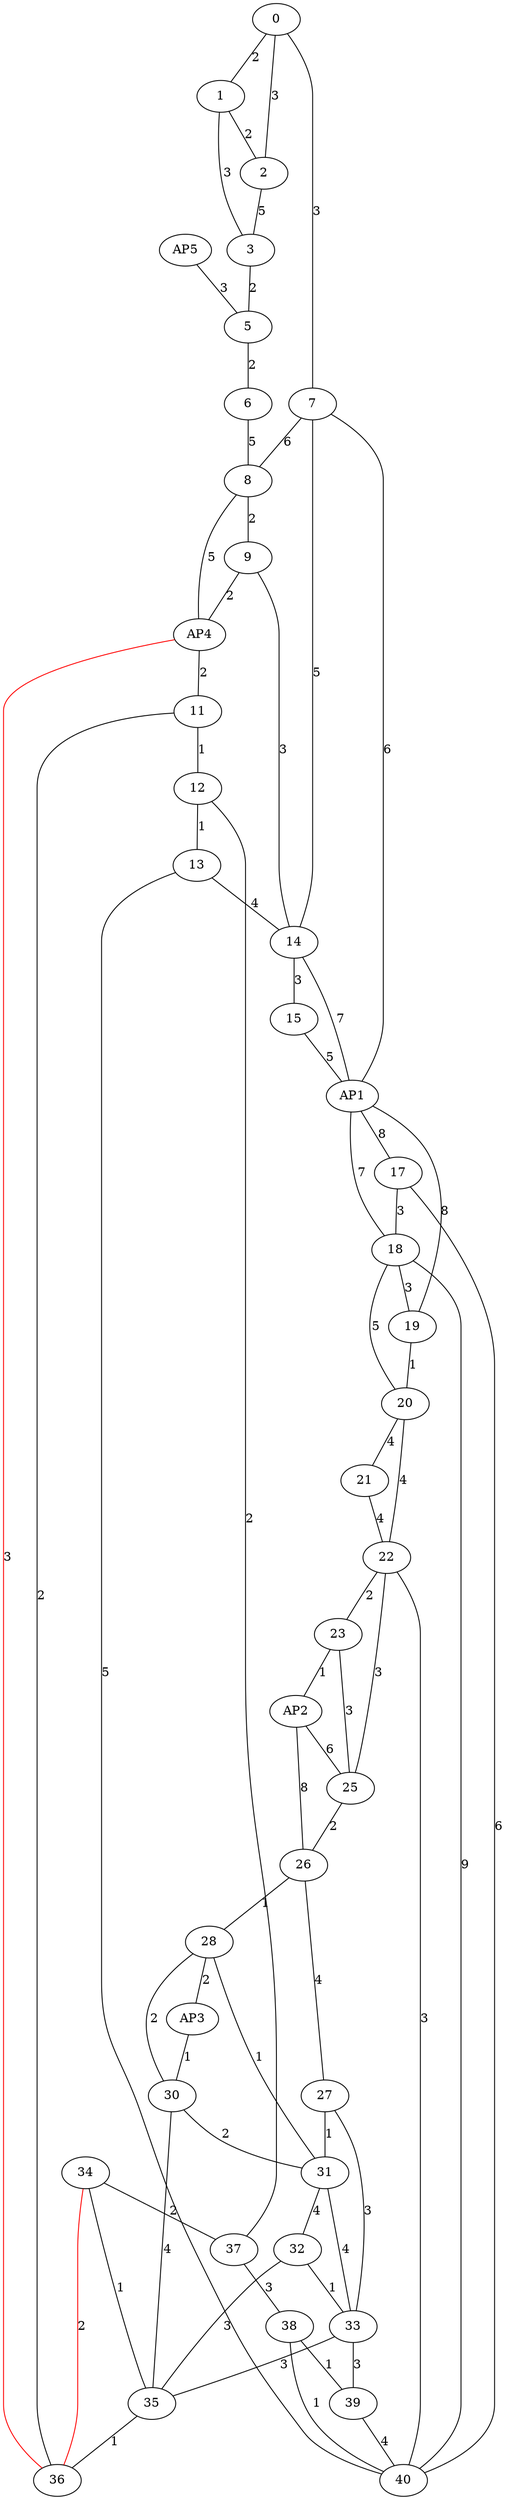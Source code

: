 graph G {
0 -- 1 [label="2"];
0 -- 2 [label="3"];
0 -- 7 [label="3"];
1 -- 2 [label="2"];
1 -- 3 [label="3"];
2 -- 3 [label="5"];
3 -- 5 [label="2"];
AP5 -- 5 [label="3"];
5 -- 6 [label="2"];
6 -- 8 [label="5"];
7 -- 8 [label="6"];
7 -- 14 [label="5"];
7 -- AP1 [label="6"];
8 -- 9 [label="2"];
8 -- AP4 [label="5"];
9 -- AP4 [label="2"];
9 -- 14 [label="3"];
AP4 -- 11 [label="2"];
AP4 -- 36 [label="3", color=red];
11 -- 12 [label="1"];
11 -- 36 [label="2"];
12 -- 13 [label="1"];
12 -- 37 [label="2"];
13 -- 14 [label="4"];
13 -- 40 [label="5"];
14 -- 15 [label="3"];
14 -- AP1 [label="7"];
15 -- AP1 [label="5"];
AP1 -- 17 [label="8"];
AP1 -- 18 [label="7"];
AP1 -- 19 [label="8"];
17 -- 18 [label="3"];
17 -- 40 [label="6"];
18 -- 19 [label="3"];
18 -- 20 [label="5"];
18 -- 40 [label="9"];
19 -- 20 [label="1"];
20 -- 21 [label="4"];
20 -- 22 [label="4"];
21 -- 22 [label="4"];
22 -- 23 [label="2"];
22 -- 25 [label="3"];
22 -- 40 [label="3"];
23 -- AP2 [label="1"];
23 -- 25 [label="3"];
AP2 -- 25 [label="6"];
AP2 -- 26 [label="8"];
25 -- 26 [label="2"];
26 -- 27 [label="4"];
26 -- 28 [label="1"];
27 -- 31 [label="1"];
27 -- 33 [label="3"];
28 -- AP3 [label="2"];
28 -- 30 [label="2"];
28 -- 31 [label="1"];
AP3 -- 30 [label="1"];
30 -- 31 [label="2"];
30 -- 35 [label="4"];
31 -- 32 [label="4"];
31 -- 33 [label="4"];
32 -- 33 [label="1"];
32 -- 35 [label="3"];
33 -- 35 [label="3"];
33 -- 39 [label="3"];
34 -- 35 [label="1"];
34 -- 36 [label="2", color=red];
34 -- 37 [label="2"];
35 -- 36 [label="1"];
37 -- 38 [label="3"];
38 -- 39 [label="1"];
38 -- 40 [label="1"];
39 -- 40 [label="4"];
}
